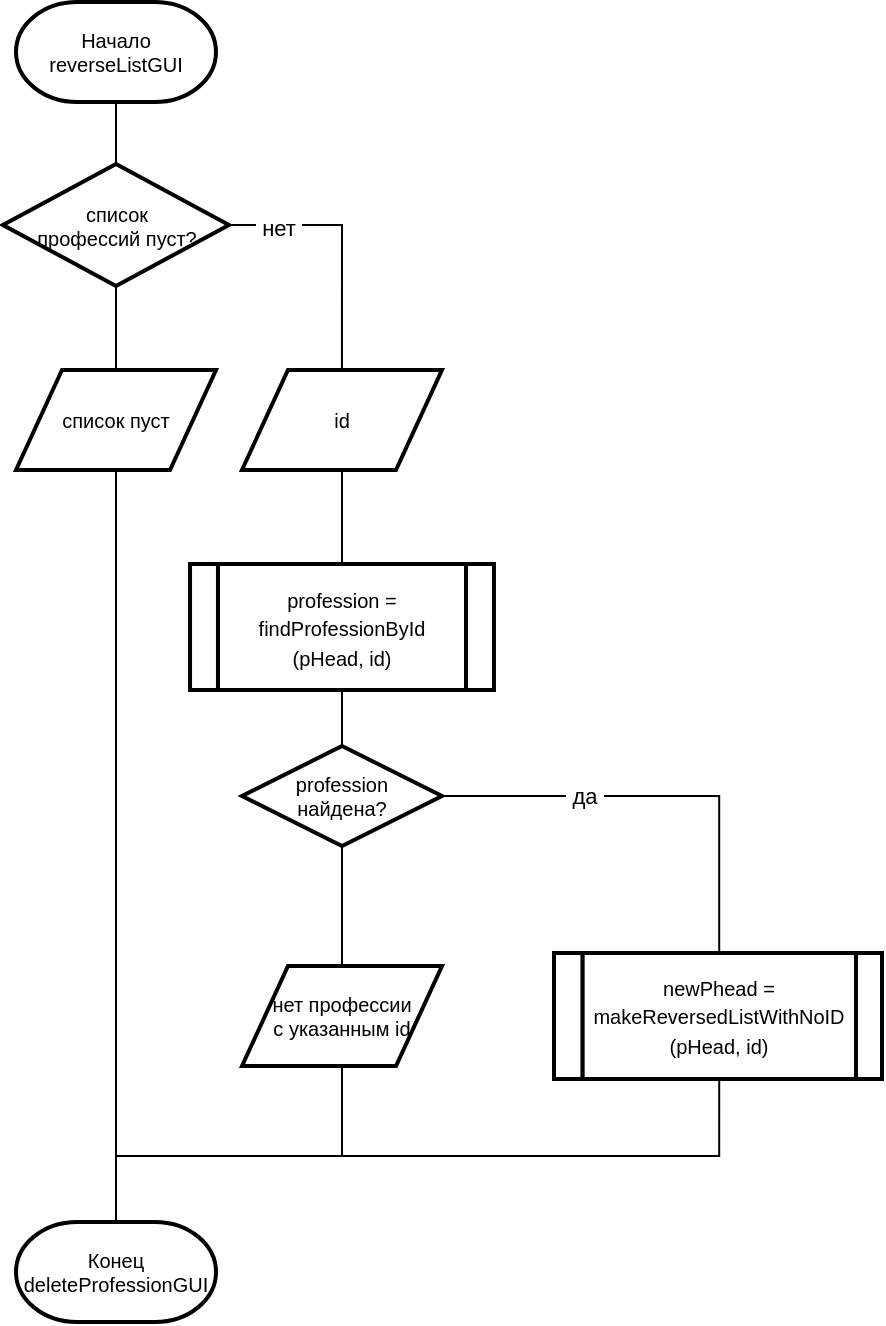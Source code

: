 <mxfile version="22.0.3" type="device" pages="4">
  <diagram name="reverseListGUI" id="lazlIpi1OaGIUPXyTEgX">
    <mxGraphModel dx="778" dy="496" grid="0" gridSize="10" guides="1" tooltips="1" connect="1" arrows="1" fold="1" page="1" pageScale="1" pageWidth="827" pageHeight="1169" background="#FFFFFF" math="0" shadow="0">
      <root>
        <mxCell id="0" />
        <mxCell id="1" parent="0" />
        <mxCell id="Qnhi9lg-Q1_WYx2INPcY-3" value="" style="edgeStyle=orthogonalEdgeStyle;rounded=0;orthogonalLoop=1;jettySize=auto;html=1;endArrow=none;endFill=0;" edge="1" parent="1" source="Qnhi9lg-Q1_WYx2INPcY-4" target="Qnhi9lg-Q1_WYx2INPcY-27">
          <mxGeometry relative="1" as="geometry" />
        </mxCell>
        <mxCell id="Qnhi9lg-Q1_WYx2INPcY-4" value="Начало&lt;br&gt;reverseListGUI" style="strokeWidth=2;html=1;shape=mxgraph.flowchart.terminator;whiteSpace=wrap;fontSize=10;" vertex="1" parent="1">
          <mxGeometry x="199" y="78" width="100" height="50" as="geometry" />
        </mxCell>
        <mxCell id="Qnhi9lg-Q1_WYx2INPcY-34" style="edgeStyle=orthogonalEdgeStyle;rounded=0;orthogonalLoop=1;jettySize=auto;html=1;entryX=0.5;entryY=0;entryDx=0;entryDy=0;endArrow=none;endFill=0;" edge="1" parent="1" source="Qnhi9lg-Q1_WYx2INPcY-6" target="Qnhi9lg-Q1_WYx2INPcY-9">
          <mxGeometry relative="1" as="geometry" />
        </mxCell>
        <mxCell id="Qnhi9lg-Q1_WYx2INPcY-6" value="id" style="shape=parallelogram;html=1;strokeWidth=2;perimeter=parallelogramPerimeter;whiteSpace=wrap;rounded=0;arcSize=12;size=0.23;fontSize=10;" vertex="1" parent="1">
          <mxGeometry x="311.98" y="262" width="100" height="50" as="geometry" />
        </mxCell>
        <mxCell id="Qnhi9lg-Q1_WYx2INPcY-7" value="" style="group" vertex="1" connectable="0" parent="1">
          <mxGeometry x="286.02" y="359" width="151.96" height="63" as="geometry" />
        </mxCell>
        <mxCell id="Qnhi9lg-Q1_WYx2INPcY-8" value="" style="group" vertex="1" connectable="0" parent="Qnhi9lg-Q1_WYx2INPcY-7">
          <mxGeometry width="138" height="63" as="geometry" />
        </mxCell>
        <mxCell id="Qnhi9lg-Q1_WYx2INPcY-9" value="&lt;span style=&quot;font-size: 10px;&quot;&gt;profession = findProfessionById&lt;br&gt;(pHead, id)&lt;/span&gt;" style="rounded=0;whiteSpace=wrap;html=1;absoluteArcSize=1;arcSize=14;strokeWidth=2;" vertex="1" parent="Qnhi9lg-Q1_WYx2INPcY-8">
          <mxGeometry x="13.96" width="124.04" height="63" as="geometry" />
        </mxCell>
        <mxCell id="Qnhi9lg-Q1_WYx2INPcY-10" value="" style="rounded=0;whiteSpace=wrap;html=1;absoluteArcSize=1;arcSize=14;strokeWidth=2;" vertex="1" parent="Qnhi9lg-Q1_WYx2INPcY-8">
          <mxGeometry width="13.956" height="63.0" as="geometry" />
        </mxCell>
        <mxCell id="Qnhi9lg-Q1_WYx2INPcY-11" value="" style="rounded=0;whiteSpace=wrap;html=1;absoluteArcSize=1;arcSize=14;strokeWidth=2;" vertex="1" parent="Qnhi9lg-Q1_WYx2INPcY-7">
          <mxGeometry x="138.004" width="13.956" height="63.0" as="geometry" />
        </mxCell>
        <mxCell id="Qnhi9lg-Q1_WYx2INPcY-14" style="edgeStyle=orthogonalEdgeStyle;rounded=0;orthogonalLoop=1;jettySize=auto;html=1;entryX=0.5;entryY=0;entryDx=0;entryDy=0;endArrow=none;endFill=0;" edge="1" parent="1" source="Qnhi9lg-Q1_WYx2INPcY-17" target="Qnhi9lg-Q1_WYx2INPcY-18">
          <mxGeometry relative="1" as="geometry" />
        </mxCell>
        <mxCell id="Qnhi9lg-Q1_WYx2INPcY-15" style="edgeStyle=orthogonalEdgeStyle;rounded=0;orthogonalLoop=1;jettySize=auto;html=1;entryX=0.5;entryY=0;entryDx=0;entryDy=0;endArrow=none;endFill=0;" edge="1" parent="1" source="Qnhi9lg-Q1_WYx2INPcY-17" target="Qnhi9lg-Q1_WYx2INPcY-21">
          <mxGeometry relative="1" as="geometry" />
        </mxCell>
        <mxCell id="Qnhi9lg-Q1_WYx2INPcY-16" value="&amp;nbsp;да&amp;nbsp;" style="edgeLabel;html=1;align=center;verticalAlign=middle;resizable=0;points=[];" vertex="1" connectable="0" parent="Qnhi9lg-Q1_WYx2INPcY-15">
          <mxGeometry x="-0.346" relative="1" as="geometry">
            <mxPoint as="offset" />
          </mxGeometry>
        </mxCell>
        <mxCell id="Qnhi9lg-Q1_WYx2INPcY-17" value="profession &lt;br&gt;найдена?" style="strokeWidth=2;html=1;shape=mxgraph.flowchart.decision;whiteSpace=wrap;fontSize=10;" vertex="1" parent="1">
          <mxGeometry x="312" y="450" width="100" height="50" as="geometry" />
        </mxCell>
        <mxCell id="Qnhi9lg-Q1_WYx2INPcY-18" value="нет профессии &lt;br&gt;с указанным id" style="shape=parallelogram;html=1;strokeWidth=2;perimeter=parallelogramPerimeter;whiteSpace=wrap;rounded=0;arcSize=12;size=0.23;fontSize=10;" vertex="1" parent="1">
          <mxGeometry x="312" y="560" width="100" height="50" as="geometry" />
        </mxCell>
        <mxCell id="Qnhi9lg-Q1_WYx2INPcY-19" value="" style="group" vertex="1" connectable="0" parent="1">
          <mxGeometry x="472" y="553.5" width="160" height="63" as="geometry" />
        </mxCell>
        <mxCell id="Qnhi9lg-Q1_WYx2INPcY-20" value="" style="group" vertex="1" connectable="0" parent="Qnhi9lg-Q1_WYx2INPcY-19">
          <mxGeometry width="147" height="63" as="geometry" />
        </mxCell>
        <mxCell id="Qnhi9lg-Q1_WYx2INPcY-21" value="&lt;font style=&quot;font-size: 10px;&quot;&gt;newPhead = &lt;br&gt;makeReversedListWithNoID&lt;br&gt;(pHead, id)&lt;/font&gt;" style="rounded=0;whiteSpace=wrap;html=1;absoluteArcSize=1;arcSize=14;strokeWidth=2;" vertex="1" parent="Qnhi9lg-Q1_WYx2INPcY-20">
          <mxGeometry x="10.21" width="136.79" height="63" as="geometry" />
        </mxCell>
        <mxCell id="Qnhi9lg-Q1_WYx2INPcY-22" value="" style="rounded=0;whiteSpace=wrap;html=1;absoluteArcSize=1;arcSize=14;strokeWidth=2;" vertex="1" parent="Qnhi9lg-Q1_WYx2INPcY-20">
          <mxGeometry x="-4" width="14.21" height="63" as="geometry" />
        </mxCell>
        <mxCell id="Qnhi9lg-Q1_WYx2INPcY-23" value="" style="rounded=0;whiteSpace=wrap;html=1;absoluteArcSize=1;arcSize=14;strokeWidth=2;" vertex="1" parent="Qnhi9lg-Q1_WYx2INPcY-19">
          <mxGeometry x="147" width="13" height="63" as="geometry" />
        </mxCell>
        <mxCell id="Qnhi9lg-Q1_WYx2INPcY-24" value="" style="edgeStyle=orthogonalEdgeStyle;rounded=0;orthogonalLoop=1;jettySize=auto;html=1;endArrow=none;endFill=0;" edge="1" parent="1" source="Qnhi9lg-Q1_WYx2INPcY-27" target="Qnhi9lg-Q1_WYx2INPcY-28">
          <mxGeometry relative="1" as="geometry" />
        </mxCell>
        <mxCell id="Qnhi9lg-Q1_WYx2INPcY-25" style="edgeStyle=orthogonalEdgeStyle;rounded=0;orthogonalLoop=1;jettySize=auto;html=1;entryX=0.5;entryY=0;entryDx=0;entryDy=0;endArrow=none;endFill=0;" edge="1" parent="1" source="Qnhi9lg-Q1_WYx2INPcY-27" target="Qnhi9lg-Q1_WYx2INPcY-6">
          <mxGeometry relative="1" as="geometry" />
        </mxCell>
        <mxCell id="Qnhi9lg-Q1_WYx2INPcY-26" value="&amp;nbsp;нет&amp;nbsp;" style="edgeLabel;html=1;align=center;verticalAlign=middle;resizable=0;points=[];" vertex="1" connectable="0" parent="Qnhi9lg-Q1_WYx2INPcY-25">
          <mxGeometry x="-0.629" y="-1" relative="1" as="geometry">
            <mxPoint as="offset" />
          </mxGeometry>
        </mxCell>
        <mxCell id="Qnhi9lg-Q1_WYx2INPcY-27" value="список &lt;br&gt;профессий пуст?" style="strokeWidth=2;html=1;shape=mxgraph.flowchart.decision;whiteSpace=wrap;fontSize=10;" vertex="1" parent="1">
          <mxGeometry x="192.5" y="159" width="113" height="61" as="geometry" />
        </mxCell>
        <mxCell id="Qnhi9lg-Q1_WYx2INPcY-28" value="список пуст" style="shape=parallelogram;html=1;strokeWidth=2;perimeter=parallelogramPerimeter;whiteSpace=wrap;rounded=0;arcSize=12;size=0.23;fontSize=10;" vertex="1" parent="1">
          <mxGeometry x="199" y="262" width="100" height="50" as="geometry" />
        </mxCell>
        <mxCell id="Qnhi9lg-Q1_WYx2INPcY-29" value="Конец&lt;br&gt;deleteProfessionGUI" style="strokeWidth=2;html=1;shape=mxgraph.flowchart.terminator;whiteSpace=wrap;fontSize=10;" vertex="1" parent="1">
          <mxGeometry x="199" y="688" width="100" height="50" as="geometry" />
        </mxCell>
        <mxCell id="Qnhi9lg-Q1_WYx2INPcY-30" style="edgeStyle=orthogonalEdgeStyle;rounded=0;orthogonalLoop=1;jettySize=auto;html=1;entryX=0.5;entryY=0;entryDx=0;entryDy=0;entryPerimeter=0;endArrow=none;endFill=0;" edge="1" parent="1" source="Qnhi9lg-Q1_WYx2INPcY-9" target="Qnhi9lg-Q1_WYx2INPcY-17">
          <mxGeometry relative="1" as="geometry" />
        </mxCell>
        <mxCell id="Qnhi9lg-Q1_WYx2INPcY-31" style="edgeStyle=orthogonalEdgeStyle;rounded=0;orthogonalLoop=1;jettySize=auto;html=1;entryX=0.5;entryY=0;entryDx=0;entryDy=0;entryPerimeter=0;endArrow=none;endFill=0;" edge="1" parent="1" source="Qnhi9lg-Q1_WYx2INPcY-28" target="Qnhi9lg-Q1_WYx2INPcY-29">
          <mxGeometry relative="1" as="geometry" />
        </mxCell>
        <mxCell id="Qnhi9lg-Q1_WYx2INPcY-32" style="edgeStyle=orthogonalEdgeStyle;rounded=0;orthogonalLoop=1;jettySize=auto;html=1;entryX=0.5;entryY=0;entryDx=0;entryDy=0;entryPerimeter=0;endArrow=none;endFill=0;" edge="1" parent="1" source="Qnhi9lg-Q1_WYx2INPcY-18" target="Qnhi9lg-Q1_WYx2INPcY-29">
          <mxGeometry relative="1" as="geometry">
            <Array as="points">
              <mxPoint x="362" y="655" />
              <mxPoint x="249" y="655" />
            </Array>
          </mxGeometry>
        </mxCell>
        <mxCell id="Qnhi9lg-Q1_WYx2INPcY-33" style="edgeStyle=orthogonalEdgeStyle;rounded=0;orthogonalLoop=1;jettySize=auto;html=1;entryX=0.5;entryY=0;entryDx=0;entryDy=0;entryPerimeter=0;endArrow=none;endFill=0;exitX=0.5;exitY=1;exitDx=0;exitDy=0;" edge="1" parent="1" source="Qnhi9lg-Q1_WYx2INPcY-21" target="Qnhi9lg-Q1_WYx2INPcY-29">
          <mxGeometry relative="1" as="geometry">
            <Array as="points">
              <mxPoint x="551" y="655" />
              <mxPoint x="249" y="655" />
            </Array>
          </mxGeometry>
        </mxCell>
      </root>
    </mxGraphModel>
  </diagram>
  <diagram id="RkfDnTH1OIa6v5O0Xl1_" name="findProfessionById">
    <mxGraphModel dx="778" dy="496" grid="0" gridSize="10" guides="1" tooltips="1" connect="1" arrows="1" fold="1" page="1" pageScale="1" pageWidth="827" pageHeight="1169" math="0" shadow="0">
      <root>
        <mxCell id="0" />
        <mxCell id="1" parent="0" />
        <mxCell id="9URWbE348wx-cGBPOJrB-1" style="edgeStyle=orthogonalEdgeStyle;rounded=0;orthogonalLoop=1;jettySize=auto;html=1;endArrow=none;endFill=0;" edge="1" parent="1">
          <mxGeometry relative="1" as="geometry">
            <mxPoint x="311.345" y="65.572" as="targetPoint" />
            <mxPoint x="289" y="65.4" as="sourcePoint" />
          </mxGeometry>
        </mxCell>
        <mxCell id="9URWbE348wx-cGBPOJrB-2" value="&lt;span style=&quot;font-size: 10px;&quot;&gt;pHead - структура с метаинформацией о списке&lt;br&gt;ID - айди структуры, которую требуется найти&lt;br&gt;&lt;/span&gt;" style="strokeWidth=1;html=1;shape=mxgraph.flowchart.annotation_2;align=left;labelPosition=right;pointerEvents=1;" vertex="1" parent="1">
          <mxGeometry x="340.5" y="22" width="38" height="87" as="geometry" />
        </mxCell>
        <mxCell id="9URWbE348wx-cGBPOJrB-3" style="edgeStyle=orthogonalEdgeStyle;rounded=0;orthogonalLoop=1;jettySize=auto;html=1;endArrow=none;endFill=0;" edge="1" parent="1">
          <mxGeometry relative="1" as="geometry">
            <mxPoint x="337.345" y="65.572" as="targetPoint" />
            <mxPoint x="315" y="65.4" as="sourcePoint" />
          </mxGeometry>
        </mxCell>
        <mxCell id="sMQyIXaxp9va_AUu1deO-5" value="" style="edgeStyle=orthogonalEdgeStyle;rounded=0;orthogonalLoop=1;jettySize=auto;html=1;endArrow=none;endFill=0;" edge="1" parent="1" source="9URWbE348wx-cGBPOJrB-5" target="sMQyIXaxp9va_AUu1deO-4">
          <mxGeometry relative="1" as="geometry" />
        </mxCell>
        <mxCell id="9URWbE348wx-cGBPOJrB-5" value="Начало&lt;br&gt;findProfessionById" style="strokeWidth=2;html=1;shape=mxgraph.flowchart.terminator;whiteSpace=wrap;fontSize=10;" vertex="1" parent="1">
          <mxGeometry x="160" y="40.5" width="100" height="50" as="geometry" />
        </mxCell>
        <mxCell id="9URWbE348wx-cGBPOJrB-13" value="Конец&lt;br&gt;findProfessionById" style="strokeWidth=2;html=1;shape=mxgraph.flowchart.terminator;whiteSpace=wrap;fontSize=10;" vertex="1" parent="1">
          <mxGeometry x="160" y="1076" width="100" height="50" as="geometry" />
        </mxCell>
        <mxCell id="9URWbE348wx-cGBPOJrB-15" style="edgeStyle=orthogonalEdgeStyle;rounded=0;orthogonalLoop=1;jettySize=auto;html=1;endArrow=none;endFill=0;" edge="1" parent="1">
          <mxGeometry relative="1" as="geometry">
            <mxPoint x="311.345" y="1101.072" as="targetPoint" />
            <mxPoint x="289" y="1100.9" as="sourcePoint" />
          </mxGeometry>
        </mxCell>
        <mxCell id="9URWbE348wx-cGBPOJrB-16" value="&lt;span style=&quot;font-size: 10px;&quot;&gt;temp&lt;/span&gt;" style="strokeWidth=1;html=1;shape=mxgraph.flowchart.annotation_2;align=left;labelPosition=right;pointerEvents=1;" vertex="1" parent="1">
          <mxGeometry x="340.5" y="1057.5" width="38" height="87" as="geometry" />
        </mxCell>
        <mxCell id="9URWbE348wx-cGBPOJrB-17" style="edgeStyle=orthogonalEdgeStyle;rounded=0;orthogonalLoop=1;jettySize=auto;html=1;endArrow=none;endFill=0;" edge="1" parent="1">
          <mxGeometry relative="1" as="geometry">
            <mxPoint x="337.345" y="1101.072" as="targetPoint" />
            <mxPoint x="315" y="1100.9" as="sourcePoint" />
          </mxGeometry>
        </mxCell>
        <mxCell id="r_rqfT7KGsjfBcznEfG2-12" value="" style="edgeStyle=orthogonalEdgeStyle;rounded=0;orthogonalLoop=1;jettySize=auto;html=1;endArrow=none;endFill=0;" edge="1" parent="1" source="r7w_bs4GNSu75U9aR0mB-2" target="r_rqfT7KGsjfBcznEfG2-1">
          <mxGeometry relative="1" as="geometry" />
        </mxCell>
        <mxCell id="r_rqfT7KGsjfBcznEfG2-31" style="edgeStyle=orthogonalEdgeStyle;rounded=0;orthogonalLoop=1;jettySize=auto;html=1;entryX=0.5;entryY=0;entryDx=0;entryDy=0;entryPerimeter=0;endArrow=none;endFill=0;exitX=1;exitY=0.5;exitDx=0;exitDy=0;exitPerimeter=0;" edge="1" parent="1" source="r7w_bs4GNSu75U9aR0mB-2" target="9URWbE348wx-cGBPOJrB-13">
          <mxGeometry relative="1" as="geometry">
            <mxPoint x="316" y="967" as="targetPoint" />
            <Array as="points">
              <mxPoint x="717" y="234" />
              <mxPoint x="717" y="1021" />
              <mxPoint x="210" y="1021" />
            </Array>
          </mxGeometry>
        </mxCell>
        <mxCell id="r_rqfT7KGsjfBcznEfG2-32" value="&amp;nbsp;нет&amp;nbsp;" style="edgeLabel;html=1;align=center;verticalAlign=middle;resizable=0;points=[];" vertex="1" connectable="0" parent="r_rqfT7KGsjfBcznEfG2-31">
          <mxGeometry x="-0.798" y="1" relative="1" as="geometry">
            <mxPoint x="1" as="offset" />
          </mxGeometry>
        </mxCell>
        <mxCell id="r7w_bs4GNSu75U9aR0mB-2" value="id &amp;gt; 0 &amp;amp;&amp;amp;&amp;nbsp;&lt;br&gt;id &amp;lt;= pHead-&amp;gt;count" style="strokeWidth=2;html=1;shape=mxgraph.flowchart.decision;whiteSpace=wrap;fontSize=10;" vertex="1" parent="1">
          <mxGeometry x="140.5" y="197" width="140" height="73" as="geometry" />
        </mxCell>
        <mxCell id="r_rqfT7KGsjfBcznEfG2-13" value="" style="edgeStyle=orthogonalEdgeStyle;rounded=0;orthogonalLoop=1;jettySize=auto;html=1;endArrow=none;endFill=0;" edge="1" parent="1" source="r_rqfT7KGsjfBcznEfG2-1" target="r_rqfT7KGsjfBcznEfG2-2">
          <mxGeometry relative="1" as="geometry" />
        </mxCell>
        <mxCell id="r_rqfT7KGsjfBcznEfG2-1" value="&lt;font style=&quot;font-size: 10px;&quot;&gt;temp = pHead-&amp;gt;first&lt;br&gt;i = 0&lt;br style=&quot;border-color: var(--border-color);&quot;&gt;isFound = 0&lt;br&gt;&lt;/font&gt;" style="rounded=0;whiteSpace=wrap;html=1;absoluteArcSize=1;arcSize=14;strokeWidth=2;" vertex="1" parent="1">
          <mxGeometry x="160" y="297" width="101.75" height="102" as="geometry" />
        </mxCell>
        <mxCell id="r_rqfT7KGsjfBcznEfG2-2" value="i &amp;lt; pHead-&amp;gt;count&lt;br&gt;&amp;amp;&amp;amp; !isFound?" style="strokeWidth=2;html=1;shape=mxgraph.flowchart.decision;whiteSpace=wrap;fontSize=10;" vertex="1" parent="1">
          <mxGeometry x="143.5" y="452" width="134" height="69" as="geometry" />
        </mxCell>
        <mxCell id="r_rqfT7KGsjfBcznEfG2-15" value="" style="edgeStyle=orthogonalEdgeStyle;rounded=0;orthogonalLoop=1;jettySize=auto;html=1;endArrow=none;endFill=0;" edge="1" parent="1" source="r_rqfT7KGsjfBcznEfG2-4" target="r_rqfT7KGsjfBcznEfG2-5">
          <mxGeometry relative="1" as="geometry" />
        </mxCell>
        <mxCell id="r_rqfT7KGsjfBcznEfG2-16" style="edgeStyle=orthogonalEdgeStyle;rounded=0;orthogonalLoop=1;jettySize=auto;html=1;entryX=0.5;entryY=0;entryDx=0;entryDy=0;endArrow=none;endFill=0;" edge="1" parent="1" source="r_rqfT7KGsjfBcznEfG2-4" target="r_rqfT7KGsjfBcznEfG2-6">
          <mxGeometry relative="1" as="geometry" />
        </mxCell>
        <mxCell id="r_rqfT7KGsjfBcznEfG2-34" value="&amp;nbsp;да&amp;nbsp;" style="edgeLabel;html=1;align=center;verticalAlign=middle;resizable=0;points=[];" vertex="1" connectable="0" parent="r_rqfT7KGsjfBcznEfG2-16">
          <mxGeometry x="-0.476" relative="1" as="geometry">
            <mxPoint as="offset" />
          </mxGeometry>
        </mxCell>
        <mxCell id="r_rqfT7KGsjfBcznEfG2-4" value="temp-&amp;gt;id = ID?" style="strokeWidth=2;html=1;shape=mxgraph.flowchart.decision;whiteSpace=wrap;fontSize=10;" vertex="1" parent="1">
          <mxGeometry x="299" y="539" width="100" height="50" as="geometry" />
        </mxCell>
        <mxCell id="r_rqfT7KGsjfBcznEfG2-37" value="" style="edgeStyle=orthogonalEdgeStyle;rounded=0;orthogonalLoop=1;jettySize=auto;html=1;endArrow=none;endFill=0;" edge="1" parent="1" source="r_rqfT7KGsjfBcznEfG2-5" target="r_rqfT7KGsjfBcznEfG2-36">
          <mxGeometry relative="1" as="geometry" />
        </mxCell>
        <mxCell id="r_rqfT7KGsjfBcznEfG2-5" value="&lt;font style=&quot;font-size: 10px;&quot;&gt;temp = &lt;br&gt;temp-&amp;gt;next&lt;/font&gt;" style="rounded=0;whiteSpace=wrap;html=1;absoluteArcSize=1;arcSize=14;strokeWidth=2;" vertex="1" parent="1">
          <mxGeometry x="312.0" y="628.0" width="75" height="50" as="geometry" />
        </mxCell>
        <mxCell id="r_rqfT7KGsjfBcznEfG2-38" style="edgeStyle=orthogonalEdgeStyle;rounded=0;orthogonalLoop=1;jettySize=auto;html=1;entryX=0.5;entryY=0;entryDx=0;entryDy=0;endArrow=none;endFill=0;" edge="1" parent="1" source="r_rqfT7KGsjfBcznEfG2-6" target="r_rqfT7KGsjfBcznEfG2-36">
          <mxGeometry relative="1" as="geometry">
            <Array as="points">
              <mxPoint x="493" y="719" />
              <mxPoint x="349" y="719" />
            </Array>
          </mxGeometry>
        </mxCell>
        <mxCell id="r_rqfT7KGsjfBcznEfG2-6" value="&lt;span style=&quot;font-size: 10px;&quot;&gt;isFound = 1&lt;/span&gt;" style="rounded=0;whiteSpace=wrap;html=1;absoluteArcSize=1;arcSize=14;strokeWidth=2;" vertex="1" parent="1">
          <mxGeometry x="455.0" y="628.0" width="75" height="50" as="geometry" />
        </mxCell>
        <mxCell id="r_rqfT7KGsjfBcznEfG2-22" style="edgeStyle=orthogonalEdgeStyle;rounded=0;orthogonalLoop=1;jettySize=auto;html=1;entryX=0.5;entryY=0;entryDx=0;entryDy=0;endArrow=none;endFill=0;" edge="1" parent="1" source="r_rqfT7KGsjfBcznEfG2-8" target="r_rqfT7KGsjfBcznEfG2-9">
          <mxGeometry relative="1" as="geometry" />
        </mxCell>
        <mxCell id="r_rqfT7KGsjfBcznEfG2-35" value="&amp;nbsp;да&amp;nbsp;" style="edgeLabel;html=1;align=center;verticalAlign=middle;resizable=0;points=[];" vertex="1" connectable="0" parent="r_rqfT7KGsjfBcznEfG2-22">
          <mxGeometry x="-0.362" y="3" relative="1" as="geometry">
            <mxPoint y="3" as="offset" />
          </mxGeometry>
        </mxCell>
        <mxCell id="r_rqfT7KGsjfBcznEfG2-8" value="!isFound?" style="strokeWidth=2;html=1;shape=mxgraph.flowchart.decision;whiteSpace=wrap;fontSize=10;" vertex="1" parent="1">
          <mxGeometry x="160" y="877" width="100" height="50" as="geometry" />
        </mxCell>
        <mxCell id="r_rqfT7KGsjfBcznEfG2-9" value="&lt;span style=&quot;font-size: 10px;&quot;&gt;temp = NULL&lt;/span&gt;" style="rounded=0;whiteSpace=wrap;html=1;absoluteArcSize=1;arcSize=14;strokeWidth=2;" vertex="1" parent="1">
          <mxGeometry x="312.0" y="941.0" width="75" height="50" as="geometry" />
        </mxCell>
        <mxCell id="r_rqfT7KGsjfBcznEfG2-14" style="edgeStyle=orthogonalEdgeStyle;rounded=0;orthogonalLoop=1;jettySize=auto;html=1;entryX=0.5;entryY=0;entryDx=0;entryDy=0;entryPerimeter=0;endArrow=none;endFill=0;" edge="1" parent="1" source="r_rqfT7KGsjfBcznEfG2-2" target="r_rqfT7KGsjfBcznEfG2-4">
          <mxGeometry relative="1" as="geometry" />
        </mxCell>
        <mxCell id="r_rqfT7KGsjfBcznEfG2-33" value="&amp;nbsp;да&amp;nbsp;" style="edgeLabel;html=1;align=center;verticalAlign=middle;resizable=0;points=[];" vertex="1" connectable="0" parent="r_rqfT7KGsjfBcznEfG2-14">
          <mxGeometry x="-0.48" y="-3" relative="1" as="geometry">
            <mxPoint as="offset" />
          </mxGeometry>
        </mxCell>
        <mxCell id="r_rqfT7KGsjfBcznEfG2-17" style="edgeStyle=orthogonalEdgeStyle;rounded=0;orthogonalLoop=1;jettySize=auto;html=1;entryX=0.5;entryY=0;entryDx=0;entryDy=0;entryPerimeter=0;endArrow=none;endFill=0;" edge="1" parent="1" source="r_rqfT7KGsjfBcznEfG2-2" target="r_rqfT7KGsjfBcznEfG2-8">
          <mxGeometry relative="1" as="geometry" />
        </mxCell>
        <mxCell id="r_rqfT7KGsjfBcznEfG2-23" style="edgeStyle=orthogonalEdgeStyle;rounded=0;orthogonalLoop=1;jettySize=auto;html=1;entryX=0.5;entryY=0;entryDx=0;entryDy=0;entryPerimeter=0;endArrow=none;endFill=0;" edge="1" parent="1" source="r_rqfT7KGsjfBcznEfG2-8" target="9URWbE348wx-cGBPOJrB-13">
          <mxGeometry relative="1" as="geometry" />
        </mxCell>
        <mxCell id="r_rqfT7KGsjfBcznEfG2-25" style="edgeStyle=orthogonalEdgeStyle;rounded=0;orthogonalLoop=1;jettySize=auto;html=1;entryX=0.5;entryY=0;entryDx=0;entryDy=0;entryPerimeter=0;endArrow=none;endFill=0;" edge="1" parent="1" source="r_rqfT7KGsjfBcznEfG2-9" target="9URWbE348wx-cGBPOJrB-13">
          <mxGeometry relative="1" as="geometry">
            <Array as="points">
              <mxPoint x="349" y="1021" />
              <mxPoint x="210" y="1021" />
            </Array>
          </mxGeometry>
        </mxCell>
        <mxCell id="r_rqfT7KGsjfBcznEfG2-39" style="edgeStyle=orthogonalEdgeStyle;rounded=0;orthogonalLoop=1;jettySize=auto;html=1;" edge="1" parent="1" source="r_rqfT7KGsjfBcznEfG2-36">
          <mxGeometry relative="1" as="geometry">
            <mxPoint x="210" y="435" as="targetPoint" />
            <Array as="points">
              <mxPoint x="350" y="837" />
              <mxPoint x="602" y="837" />
              <mxPoint x="602" y="435" />
            </Array>
          </mxGeometry>
        </mxCell>
        <mxCell id="r_rqfT7KGsjfBcznEfG2-36" value="&lt;span style=&quot;font-size: 10px;&quot;&gt;i++&lt;/span&gt;" style="rounded=0;whiteSpace=wrap;html=1;absoluteArcSize=1;arcSize=14;strokeWidth=2;" vertex="1" parent="1">
          <mxGeometry x="312.0" y="752.0" width="75" height="50" as="geometry" />
        </mxCell>
        <mxCell id="sMQyIXaxp9va_AUu1deO-3" value="&lt;span style=&quot;font-size: 10px;&quot;&gt;temp = NULL&lt;/span&gt;" style="rounded=0;whiteSpace=wrap;html=1;absoluteArcSize=1;arcSize=14;strokeWidth=2;" vertex="1" parent="1">
          <mxGeometry x="312.0" y="941.0" width="75" height="50" as="geometry" />
        </mxCell>
        <mxCell id="sMQyIXaxp9va_AUu1deO-6" value="" style="edgeStyle=orthogonalEdgeStyle;rounded=0;orthogonalLoop=1;jettySize=auto;html=1;endArrow=none;endFill=0;" edge="1" parent="1" source="sMQyIXaxp9va_AUu1deO-4" target="r7w_bs4GNSu75U9aR0mB-2">
          <mxGeometry relative="1" as="geometry" />
        </mxCell>
        <mxCell id="sMQyIXaxp9va_AUu1deO-4" value="&lt;span style=&quot;font-size: 10px;&quot;&gt;temp = NULL&lt;/span&gt;" style="rounded=0;whiteSpace=wrap;html=1;absoluteArcSize=1;arcSize=14;strokeWidth=2;" vertex="1" parent="1">
          <mxGeometry x="172.38" y="119.0" width="75" height="50" as="geometry" />
        </mxCell>
      </root>
    </mxGraphModel>
  </diagram>
  <diagram id="1D15qYGOpuHokh_u8Twu" name="makeReversedListWithNoID">
    <mxGraphModel dx="808" dy="515" grid="0" gridSize="10" guides="1" tooltips="1" connect="1" arrows="1" fold="1" page="1" pageScale="1" pageWidth="827" pageHeight="1169" math="0" shadow="0">
      <root>
        <mxCell id="0" />
        <mxCell id="1" parent="0" />
        <mxCell id="izgJAxQ34iMstj4FXEfr-1" style="edgeStyle=orthogonalEdgeStyle;rounded=0;orthogonalLoop=1;jettySize=auto;html=1;endArrow=none;endFill=0;" edge="1" parent="1">
          <mxGeometry relative="1" as="geometry">
            <mxPoint x="311.345" y="78.572" as="targetPoint" />
            <mxPoint x="289" y="78.4" as="sourcePoint" />
          </mxGeometry>
        </mxCell>
        <mxCell id="izgJAxQ34iMstj4FXEfr-2" value="&lt;span style=&quot;font-size: 10px;&quot;&gt;pHead - структура с метаинформацией о списке&lt;br&gt;ID - айди структуры, которой не должно быть в новом списке&lt;br&gt;&lt;/span&gt;" style="strokeWidth=1;html=1;shape=mxgraph.flowchart.annotation_2;align=left;labelPosition=right;pointerEvents=1;" vertex="1" parent="1">
          <mxGeometry x="340.5" y="35" width="38" height="87" as="geometry" />
        </mxCell>
        <mxCell id="izgJAxQ34iMstj4FXEfr-3" style="edgeStyle=orthogonalEdgeStyle;rounded=0;orthogonalLoop=1;jettySize=auto;html=1;endArrow=none;endFill=0;" edge="1" parent="1">
          <mxGeometry relative="1" as="geometry">
            <mxPoint x="337.345" y="78.572" as="targetPoint" />
            <mxPoint x="315" y="78.4" as="sourcePoint" />
          </mxGeometry>
        </mxCell>
        <mxCell id="_4cBxGK3Ig2IrxNxmWaw-30" value="" style="edgeStyle=orthogonalEdgeStyle;rounded=0;orthogonalLoop=1;jettySize=auto;html=1;endArrow=none;endFill=0;" edge="1" parent="1" source="izgJAxQ34iMstj4FXEfr-5" target="izgJAxQ34iMstj4FXEfr-6">
          <mxGeometry relative="1" as="geometry" />
        </mxCell>
        <mxCell id="izgJAxQ34iMstj4FXEfr-5" value="Начало&lt;br&gt;makeReversedListWithNoID" style="strokeWidth=2;html=1;shape=mxgraph.flowchart.terminator;whiteSpace=wrap;fontSize=10;" vertex="1" parent="1">
          <mxGeometry x="132" y="41.75" width="142" height="73.5" as="geometry" />
        </mxCell>
        <mxCell id="_4cBxGK3Ig2IrxNxmWaw-31" value="" style="edgeStyle=orthogonalEdgeStyle;rounded=0;orthogonalLoop=1;jettySize=auto;html=1;endArrow=none;endFill=0;" edge="1" parent="1" source="izgJAxQ34iMstj4FXEfr-6" target="izgJAxQ34iMstj4FXEfr-7">
          <mxGeometry relative="1" as="geometry" />
        </mxCell>
        <mxCell id="izgJAxQ34iMstj4FXEfr-6" value="&lt;span style=&quot;font-size: 10px;&quot;&gt;newPHead = makeProfessionHead()&lt;br&gt;temp = pHead-&amp;gt;first&lt;br&gt;&lt;/span&gt;" style="rounded=0;whiteSpace=wrap;html=1;absoluteArcSize=1;arcSize=14;strokeWidth=2;" vertex="1" parent="1">
          <mxGeometry x="140.5" y="167" width="125" height="55" as="geometry" />
        </mxCell>
        <mxCell id="_4cBxGK3Ig2IrxNxmWaw-32" value="" style="edgeStyle=orthogonalEdgeStyle;rounded=0;orthogonalLoop=1;jettySize=auto;html=1;endArrow=none;endFill=0;" edge="1" parent="1" source="izgJAxQ34iMstj4FXEfr-7" target="X1VqyL4zV-lpa1_8y3H6-1">
          <mxGeometry relative="1" as="geometry" />
        </mxCell>
        <mxCell id="_4cBxGK3Ig2IrxNxmWaw-41" style="edgeStyle=orthogonalEdgeStyle;rounded=0;orthogonalLoop=1;jettySize=auto;html=1;endArrow=none;endFill=0;entryX=0.5;entryY=0;entryDx=0;entryDy=0;entryPerimeter=0;" edge="1" parent="1" source="izgJAxQ34iMstj4FXEfr-7" target="_4cBxGK3Ig2IrxNxmWaw-38">
          <mxGeometry relative="1" as="geometry">
            <mxPoint x="203" y="968" as="targetPoint" />
            <Array as="points">
              <mxPoint x="666" y="293" />
              <mxPoint x="666" y="1011" />
              <mxPoint x="203" y="1011" />
            </Array>
          </mxGeometry>
        </mxCell>
        <mxCell id="_4cBxGK3Ig2IrxNxmWaw-42" value="&amp;nbsp;да&amp;nbsp;" style="edgeLabel;html=1;align=center;verticalAlign=middle;resizable=0;points=[];" vertex="1" connectable="0" parent="_4cBxGK3Ig2IrxNxmWaw-41">
          <mxGeometry x="-0.781" y="-1" relative="1" as="geometry">
            <mxPoint x="1" as="offset" />
          </mxGeometry>
        </mxCell>
        <mxCell id="izgJAxQ34iMstj4FXEfr-7" value="исходный список &lt;br&gt;пуст?" style="strokeWidth=2;html=1;shape=mxgraph.flowchart.decision;whiteSpace=wrap;fontSize=10;" vertex="1" parent="1">
          <mxGeometry x="142" y="260" width="122" height="65" as="geometry" />
        </mxCell>
        <mxCell id="_4cBxGK3Ig2IrxNxmWaw-33" value="" style="edgeStyle=orthogonalEdgeStyle;rounded=0;orthogonalLoop=1;jettySize=auto;html=1;endArrow=none;endFill=0;" edge="1" parent="1" source="X1VqyL4zV-lpa1_8y3H6-1" target="_4cBxGK3Ig2IrxNxmWaw-14">
          <mxGeometry relative="1" as="geometry" />
        </mxCell>
        <mxCell id="X1VqyL4zV-lpa1_8y3H6-1" value="&lt;font style=&quot;font-size: 10px;&quot;&gt;i = 0&lt;/font&gt;" style="rounded=0;whiteSpace=wrap;html=1;absoluteArcSize=1;arcSize=14;strokeWidth=2;" vertex="1" parent="1">
          <mxGeometry x="165.5" y="363.0" width="75" height="50" as="geometry" />
        </mxCell>
        <mxCell id="_4cBxGK3Ig2IrxNxmWaw-14" value="i &amp;lt; pHead-&amp;gt;count?" style="strokeWidth=2;html=1;shape=mxgraph.flowchart.decision;whiteSpace=wrap;fontSize=10;" vertex="1" parent="1">
          <mxGeometry x="136" y="453" width="134" height="69" as="geometry" />
        </mxCell>
        <mxCell id="_4cBxGK3Ig2IrxNxmWaw-16" style="edgeStyle=orthogonalEdgeStyle;rounded=0;orthogonalLoop=1;jettySize=auto;html=1;entryX=0.5;entryY=0;entryDx=0;entryDy=0;endArrow=none;endFill=0;" edge="1" parent="1" source="_4cBxGK3Ig2IrxNxmWaw-18" target="_4cBxGK3Ig2IrxNxmWaw-22">
          <mxGeometry relative="1" as="geometry" />
        </mxCell>
        <mxCell id="_4cBxGK3Ig2IrxNxmWaw-17" value="&amp;nbsp;да&amp;nbsp;" style="edgeLabel;html=1;align=center;verticalAlign=middle;resizable=0;points=[];" vertex="1" connectable="0" parent="_4cBxGK3Ig2IrxNxmWaw-16">
          <mxGeometry x="-0.476" relative="1" as="geometry">
            <mxPoint as="offset" />
          </mxGeometry>
        </mxCell>
        <mxCell id="_4cBxGK3Ig2IrxNxmWaw-18" value="temp-&amp;gt;id != ID?" style="strokeWidth=2;html=1;shape=mxgraph.flowchart.decision;whiteSpace=wrap;fontSize=10;" vertex="1" parent="1">
          <mxGeometry x="291.5" y="540" width="100" height="50" as="geometry" />
        </mxCell>
        <mxCell id="_4cBxGK3Ig2IrxNxmWaw-19" value="" style="edgeStyle=orthogonalEdgeStyle;rounded=0;orthogonalLoop=1;jettySize=auto;html=1;endArrow=none;endFill=0;exitX=0.5;exitY=1;exitDx=0;exitDy=0;exitPerimeter=0;" edge="1" parent="1" source="_4cBxGK3Ig2IrxNxmWaw-18" target="_4cBxGK3Ig2IrxNxmWaw-26">
          <mxGeometry relative="1" as="geometry">
            <mxPoint x="341.5" y="682" as="sourcePoint" />
          </mxGeometry>
        </mxCell>
        <mxCell id="_4cBxGK3Ig2IrxNxmWaw-28" value="" style="edgeStyle=orthogonalEdgeStyle;rounded=0;orthogonalLoop=1;jettySize=auto;html=1;endArrow=none;endFill=0;" edge="1" parent="1" source="_4cBxGK3Ig2IrxNxmWaw-22">
          <mxGeometry relative="1" as="geometry">
            <mxPoint x="487.235" y="683" as="targetPoint" />
          </mxGeometry>
        </mxCell>
        <mxCell id="_4cBxGK3Ig2IrxNxmWaw-22" value="&lt;span style=&quot;font-size: 10px;&quot;&gt;newProfession = makeProfessionNode&lt;br&gt;(temp-&amp;gt;name)&lt;/span&gt;" style="rounded=0;whiteSpace=wrap;html=1;absoluteArcSize=1;arcSize=14;strokeWidth=2;" vertex="1" parent="1">
          <mxGeometry x="421" y="606" width="132.5" height="56" as="geometry" />
        </mxCell>
        <mxCell id="_4cBxGK3Ig2IrxNxmWaw-23" style="edgeStyle=orthogonalEdgeStyle;rounded=0;orthogonalLoop=1;jettySize=auto;html=1;entryX=0.5;entryY=0;entryDx=0;entryDy=0;entryPerimeter=0;endArrow=none;endFill=0;" edge="1" parent="1" source="_4cBxGK3Ig2IrxNxmWaw-14" target="_4cBxGK3Ig2IrxNxmWaw-18">
          <mxGeometry relative="1" as="geometry" />
        </mxCell>
        <mxCell id="_4cBxGK3Ig2IrxNxmWaw-24" value="&amp;nbsp;да&amp;nbsp;" style="edgeLabel;html=1;align=center;verticalAlign=middle;resizable=0;points=[];" vertex="1" connectable="0" parent="_4cBxGK3Ig2IrxNxmWaw-23">
          <mxGeometry x="-0.48" y="-3" relative="1" as="geometry">
            <mxPoint y="-3" as="offset" />
          </mxGeometry>
        </mxCell>
        <mxCell id="_4cBxGK3Ig2IrxNxmWaw-25" style="edgeStyle=orthogonalEdgeStyle;rounded=0;orthogonalLoop=1;jettySize=auto;html=1;" edge="1" parent="1" source="_4cBxGK3Ig2IrxNxmWaw-26">
          <mxGeometry relative="1" as="geometry">
            <mxPoint x="202.5" y="436" as="targetPoint" />
            <Array as="points">
              <mxPoint x="343" y="882" />
              <mxPoint x="595" y="882" />
              <mxPoint x="595" y="436" />
            </Array>
          </mxGeometry>
        </mxCell>
        <mxCell id="_4cBxGK3Ig2IrxNxmWaw-26" value="&lt;span style=&quot;font-size: 10px;&quot;&gt;i++&lt;br&gt;temp = temp-&amp;gt;next&lt;br&gt;&lt;/span&gt;" style="rounded=0;whiteSpace=wrap;html=1;absoluteArcSize=1;arcSize=14;strokeWidth=2;" vertex="1" parent="1">
          <mxGeometry x="294" y="808" width="95" height="50" as="geometry" />
        </mxCell>
        <mxCell id="_4cBxGK3Ig2IrxNxmWaw-29" style="edgeStyle=orthogonalEdgeStyle;rounded=0;orthogonalLoop=1;jettySize=auto;html=1;entryX=0.5;entryY=0;entryDx=0;entryDy=0;endArrow=none;endFill=0;" edge="1" parent="1" target="_4cBxGK3Ig2IrxNxmWaw-26">
          <mxGeometry relative="1" as="geometry">
            <mxPoint x="487.235" y="739" as="sourcePoint" />
            <Array as="points">
              <mxPoint x="487" y="787" />
              <mxPoint x="342" y="787" />
            </Array>
          </mxGeometry>
        </mxCell>
        <mxCell id="_4cBxGK3Ig2IrxNxmWaw-34" style="edgeStyle=orthogonalEdgeStyle;rounded=0;orthogonalLoop=1;jettySize=auto;html=1;endArrow=none;endFill=0;" edge="1" parent="1">
          <mxGeometry relative="1" as="geometry">
            <mxPoint x="321.845" y="1095.572" as="targetPoint" />
            <mxPoint x="299.5" y="1095.4" as="sourcePoint" />
          </mxGeometry>
        </mxCell>
        <mxCell id="_4cBxGK3Ig2IrxNxmWaw-35" value="&lt;span style=&quot;font-size: 10px;&quot;&gt;newPHead&lt;br&gt;&lt;/span&gt;" style="strokeWidth=1;html=1;shape=mxgraph.flowchart.annotation_2;align=left;labelPosition=right;pointerEvents=1;" vertex="1" parent="1">
          <mxGeometry x="351" y="1052" width="38" height="87" as="geometry" />
        </mxCell>
        <mxCell id="_4cBxGK3Ig2IrxNxmWaw-36" style="edgeStyle=orthogonalEdgeStyle;rounded=0;orthogonalLoop=1;jettySize=auto;html=1;endArrow=none;endFill=0;" edge="1" parent="1">
          <mxGeometry relative="1" as="geometry">
            <mxPoint x="347.845" y="1095.572" as="targetPoint" />
            <mxPoint x="325.5" y="1095.4" as="sourcePoint" />
          </mxGeometry>
        </mxCell>
        <mxCell id="_4cBxGK3Ig2IrxNxmWaw-38" value="Конец&lt;br&gt;makeReversedListWithNoID" style="strokeWidth=2;html=1;shape=mxgraph.flowchart.terminator;whiteSpace=wrap;fontSize=10;" vertex="1" parent="1">
          <mxGeometry x="132" y="1065.5" width="142" height="73.5" as="geometry" />
        </mxCell>
        <mxCell id="_4cBxGK3Ig2IrxNxmWaw-40" style="edgeStyle=orthogonalEdgeStyle;rounded=0;orthogonalLoop=1;jettySize=auto;html=1;endArrow=none;endFill=0;" edge="1" parent="1" source="_4cBxGK3Ig2IrxNxmWaw-14">
          <mxGeometry relative="1" as="geometry">
            <mxPoint x="203" y="973" as="targetPoint" />
          </mxGeometry>
        </mxCell>
        <mxCell id="MoJGpFCK-zU91LD3IT8z-1" value="" style="group" vertex="1" connectable="0" parent="1">
          <mxGeometry x="410" y="681" width="160" height="63" as="geometry" />
        </mxCell>
        <mxCell id="MoJGpFCK-zU91LD3IT8z-2" value="" style="group" vertex="1" connectable="0" parent="MoJGpFCK-zU91LD3IT8z-1">
          <mxGeometry width="147" height="63" as="geometry" />
        </mxCell>
        <mxCell id="MoJGpFCK-zU91LD3IT8z-3" value="&lt;font style=&quot;font-size: 10px;&quot;&gt;pushFrontProfessionNode&lt;br style=&quot;border-color: var(--border-color);&quot;&gt;(newPHead, newProfession)&lt;/font&gt;" style="rounded=0;whiteSpace=wrap;html=1;absoluteArcSize=1;arcSize=14;strokeWidth=2;" vertex="1" parent="MoJGpFCK-zU91LD3IT8z-2">
          <mxGeometry x="10.21" width="136.79" height="63" as="geometry" />
        </mxCell>
        <mxCell id="MoJGpFCK-zU91LD3IT8z-4" value="" style="rounded=0;whiteSpace=wrap;html=1;absoluteArcSize=1;arcSize=14;strokeWidth=2;" vertex="1" parent="MoJGpFCK-zU91LD3IT8z-2">
          <mxGeometry x="-4" width="14.21" height="63" as="geometry" />
        </mxCell>
        <mxCell id="MoJGpFCK-zU91LD3IT8z-5" value="" style="rounded=0;whiteSpace=wrap;html=1;absoluteArcSize=1;arcSize=14;strokeWidth=2;" vertex="1" parent="MoJGpFCK-zU91LD3IT8z-1">
          <mxGeometry x="147" width="13" height="63" as="geometry" />
        </mxCell>
        <mxCell id="CIoZelnyt3cdZ9_0jU-L-2" value="" style="edgeStyle=orthogonalEdgeStyle;rounded=0;orthogonalLoop=1;jettySize=auto;html=1;endArrow=none;endFill=0;" edge="1" parent="1" source="CIoZelnyt3cdZ9_0jU-L-1" target="_4cBxGK3Ig2IrxNxmWaw-38">
          <mxGeometry relative="1" as="geometry" />
        </mxCell>
        <mxCell id="CIoZelnyt3cdZ9_0jU-L-1" value="&lt;font style=&quot;font-size: 10px;&quot;&gt;newPHead-&amp;gt;last-&amp;gt;next = newPHead-&amp;gt;first&lt;/font&gt;" style="rounded=0;whiteSpace=wrap;html=1;absoluteArcSize=1;arcSize=14;strokeWidth=2;" vertex="1" parent="1">
          <mxGeometry x="126" y="928" width="154" height="50" as="geometry" />
        </mxCell>
      </root>
    </mxGraphModel>
  </diagram>
  <diagram id="7GwIOt9if1EIVofg_L7w" name="pushFrontProfessionNode">
    <mxGraphModel dx="1750" dy="1115" grid="0" gridSize="10" guides="1" tooltips="1" connect="1" arrows="1" fold="1" page="1" pageScale="1" pageWidth="827" pageHeight="1169" math="0" shadow="0">
      <root>
        <mxCell id="0" />
        <mxCell id="1" parent="0" />
        <mxCell id="a3Ro6JvG1HGe2Jl61CTt-1" style="edgeStyle=orthogonalEdgeStyle;rounded=0;orthogonalLoop=1;jettySize=auto;html=1;endArrow=none;endFill=0;" edge="1" parent="1">
          <mxGeometry relative="1" as="geometry">
            <mxPoint x="311.345" y="78.572" as="targetPoint" />
            <mxPoint x="289" y="78.4" as="sourcePoint" />
          </mxGeometry>
        </mxCell>
        <mxCell id="a3Ro6JvG1HGe2Jl61CTt-2" value="&lt;span style=&quot;font-size: 10px;&quot;&gt;pHead - структура с метаинформацией о списке&lt;br&gt;profession - структура, которую надо вставить в начало&lt;br&gt;&lt;/span&gt;" style="strokeWidth=1;html=1;shape=mxgraph.flowchart.annotation_2;align=left;labelPosition=right;pointerEvents=1;" vertex="1" parent="1">
          <mxGeometry x="340.5" y="35" width="38" height="87" as="geometry" />
        </mxCell>
        <mxCell id="a3Ro6JvG1HGe2Jl61CTt-3" style="edgeStyle=orthogonalEdgeStyle;rounded=0;orthogonalLoop=1;jettySize=auto;html=1;endArrow=none;endFill=0;" edge="1" parent="1">
          <mxGeometry relative="1" as="geometry">
            <mxPoint x="337.345" y="78.572" as="targetPoint" />
            <mxPoint x="315" y="78.4" as="sourcePoint" />
          </mxGeometry>
        </mxCell>
        <mxCell id="y3qWFf1SqDfazB0Ym4rH-9" value="" style="edgeStyle=orthogonalEdgeStyle;rounded=0;orthogonalLoop=1;jettySize=auto;html=1;endArrow=none;endFill=0;" edge="1" parent="1" source="a3Ro6JvG1HGe2Jl61CTt-5" target="a3Ro6JvG1HGe2Jl61CTt-6">
          <mxGeometry relative="1" as="geometry" />
        </mxCell>
        <mxCell id="a3Ro6JvG1HGe2Jl61CTt-5" value="Начало&lt;br&gt;pushFrontProfessionNode" style="strokeWidth=2;html=1;shape=mxgraph.flowchart.terminator;whiteSpace=wrap;fontSize=10;" vertex="1" parent="1">
          <mxGeometry x="132" y="41.75" width="142" height="73.5" as="geometry" />
        </mxCell>
        <mxCell id="y3qWFf1SqDfazB0Ym4rH-10" value="" style="edgeStyle=orthogonalEdgeStyle;rounded=0;orthogonalLoop=1;jettySize=auto;html=1;endArrow=none;endFill=0;" edge="1" parent="1" source="a3Ro6JvG1HGe2Jl61CTt-6" target="a3Ro6JvG1HGe2Jl61CTt-7">
          <mxGeometry relative="1" as="geometry" />
        </mxCell>
        <mxCell id="a3Ro6JvG1HGe2Jl61CTt-6" value="&lt;font style=&quot;font-size: 10px;&quot;&gt;pHead-&amp;gt;count++&lt;/font&gt;" style="rounded=0;whiteSpace=wrap;html=1;absoluteArcSize=1;arcSize=14;strokeWidth=2;" vertex="1" parent="1">
          <mxGeometry x="159.75" y="167" width="86.5" height="50" as="geometry" />
        </mxCell>
        <mxCell id="y3qWFf1SqDfazB0Ym4rH-11" value="" style="edgeStyle=orthogonalEdgeStyle;rounded=0;orthogonalLoop=1;jettySize=auto;html=1;endArrow=none;endFill=0;" edge="1" parent="1" source="a3Ro6JvG1HGe2Jl61CTt-7" target="y3qWFf1SqDfazB0Ym4rH-1">
          <mxGeometry relative="1" as="geometry" />
        </mxCell>
        <mxCell id="y3qWFf1SqDfazB0Ym4rH-12" style="edgeStyle=orthogonalEdgeStyle;rounded=0;orthogonalLoop=1;jettySize=auto;html=1;entryX=0.5;entryY=0;entryDx=0;entryDy=0;endArrow=none;endFill=0;" edge="1" parent="1" source="a3Ro6JvG1HGe2Jl61CTt-7" target="a3Ro6JvG1HGe2Jl61CTt-8">
          <mxGeometry relative="1" as="geometry" />
        </mxCell>
        <mxCell id="y3qWFf1SqDfazB0Ym4rH-22" value="&amp;nbsp;да&amp;nbsp;" style="edgeLabel;html=1;align=center;verticalAlign=middle;resizable=0;points=[];" vertex="1" connectable="0" parent="y3qWFf1SqDfazB0Ym4rH-12">
          <mxGeometry x="-0.448" y="1" relative="1" as="geometry">
            <mxPoint as="offset" />
          </mxGeometry>
        </mxCell>
        <mxCell id="a3Ro6JvG1HGe2Jl61CTt-7" value="список пуст?" style="strokeWidth=2;html=1;shape=mxgraph.flowchart.decision;whiteSpace=wrap;fontSize=10;" vertex="1" parent="1">
          <mxGeometry x="153" y="251" width="100" height="50" as="geometry" />
        </mxCell>
        <mxCell id="a3Ro6JvG1HGe2Jl61CTt-8" value="&lt;font style=&quot;font-size: 10px;&quot;&gt;head-&amp;gt;first = profession&lt;br&gt;head-&amp;gt;last = profession&lt;br&gt;profession-&amp;gt;id = 1&lt;br&gt;&lt;/font&gt;" style="rounded=0;whiteSpace=wrap;html=1;absoluteArcSize=1;arcSize=14;strokeWidth=2;" vertex="1" parent="1">
          <mxGeometry x="525" y="342" width="153.75" height="63" as="geometry" />
        </mxCell>
        <mxCell id="y3qWFf1SqDfazB0Ym4rH-13" value="" style="edgeStyle=orthogonalEdgeStyle;rounded=0;orthogonalLoop=1;jettySize=auto;html=1;endArrow=none;endFill=0;" edge="1" parent="1" source="y3qWFf1SqDfazB0Ym4rH-1" target="y3qWFf1SqDfazB0Ym4rH-4">
          <mxGeometry relative="1" as="geometry" />
        </mxCell>
        <mxCell id="y3qWFf1SqDfazB0Ym4rH-1" value="&lt;font style=&quot;font-size: 10px;&quot;&gt;profession-&amp;gt;next = pHead-&amp;gt;first&lt;br&gt;pHead-&amp;gt;first = profession&lt;br&gt;&lt;/font&gt;" style="rounded=0;whiteSpace=wrap;html=1;absoluteArcSize=1;arcSize=14;strokeWidth=2;" vertex="1" parent="1">
          <mxGeometry x="126.25" y="342" width="153.5" height="63" as="geometry" />
        </mxCell>
        <mxCell id="y3qWFf1SqDfazB0Ym4rH-14" value="" style="edgeStyle=orthogonalEdgeStyle;rounded=0;orthogonalLoop=1;jettySize=auto;html=1;endArrow=none;endFill=0;" edge="1" parent="1" source="y3qWFf1SqDfazB0Ym4rH-4" target="y3qWFf1SqDfazB0Ym4rH-5">
          <mxGeometry relative="1" as="geometry" />
        </mxCell>
        <mxCell id="y3qWFf1SqDfazB0Ym4rH-4" value="&lt;font style=&quot;font-size: 10px;&quot;&gt;id = 1&lt;br style=&quot;border-color: var(--border-color);&quot;&gt;i = 0&lt;br style=&quot;border-color: var(--border-color);&quot;&gt;temp = pHead-&amp;gt;first&lt;br&gt;&lt;/font&gt;" style="rounded=0;whiteSpace=wrap;html=1;absoluteArcSize=1;arcSize=14;strokeWidth=2;" vertex="1" parent="1">
          <mxGeometry x="126.25" y="447" width="153.5" height="63" as="geometry" />
        </mxCell>
        <mxCell id="y3qWFf1SqDfazB0Ym4rH-15" style="edgeStyle=orthogonalEdgeStyle;rounded=0;orthogonalLoop=1;jettySize=auto;html=1;entryX=0.5;entryY=0;entryDx=0;entryDy=0;endArrow=none;endFill=0;" edge="1" parent="1" source="y3qWFf1SqDfazB0Ym4rH-5" target="y3qWFf1SqDfazB0Ym4rH-7">
          <mxGeometry relative="1" as="geometry" />
        </mxCell>
        <mxCell id="y3qWFf1SqDfazB0Ym4rH-23" value="&amp;nbsp;да&amp;nbsp;" style="edgeLabel;html=1;align=center;verticalAlign=middle;resizable=0;points=[];" vertex="1" connectable="0" parent="y3qWFf1SqDfazB0Ym4rH-15">
          <mxGeometry x="-0.293" y="2" relative="1" as="geometry">
            <mxPoint y="1" as="offset" />
          </mxGeometry>
        </mxCell>
        <mxCell id="y3qWFf1SqDfazB0Ym4rH-5" value="i &amp;lt; pHead-&amp;gt;count?" style="strokeWidth=2;html=1;shape=mxgraph.flowchart.decision;whiteSpace=wrap;fontSize=10;" vertex="1" parent="1">
          <mxGeometry x="153" y="560" width="100" height="50" as="geometry" />
        </mxCell>
        <mxCell id="y3qWFf1SqDfazB0Ym4rH-21" style="edgeStyle=orthogonalEdgeStyle;rounded=0;orthogonalLoop=1;jettySize=auto;html=1;" edge="1" parent="1" source="y3qWFf1SqDfazB0Ym4rH-7">
          <mxGeometry relative="1" as="geometry">
            <mxPoint x="204" y="538" as="targetPoint" />
            <Array as="points">
              <mxPoint x="393" y="722" />
              <mxPoint x="496" y="722" />
              <mxPoint x="496" y="538" />
            </Array>
          </mxGeometry>
        </mxCell>
        <mxCell id="y3qWFf1SqDfazB0Ym4rH-7" value="&lt;font style=&quot;font-size: 10px;&quot;&gt;temp-&amp;gt;id = id&lt;br&gt;temp = temp-&amp;gt;next&lt;br&gt;id++&lt;br&gt;i++&lt;br&gt;&lt;/font&gt;" style="rounded=0;whiteSpace=wrap;html=1;absoluteArcSize=1;arcSize=14;strokeWidth=2;" vertex="1" parent="1">
          <mxGeometry x="316" y="633" width="153.5" height="63" as="geometry" />
        </mxCell>
        <mxCell id="y3qWFf1SqDfazB0Ym4rH-8" value="Начало&lt;br&gt;pushFrontProfessionNode" style="strokeWidth=2;html=1;shape=mxgraph.flowchart.terminator;whiteSpace=wrap;fontSize=10;" vertex="1" parent="1">
          <mxGeometry x="132" y="801.75" width="142" height="73.5" as="geometry" />
        </mxCell>
        <mxCell id="y3qWFf1SqDfazB0Ym4rH-16" style="edgeStyle=orthogonalEdgeStyle;rounded=0;orthogonalLoop=1;jettySize=auto;html=1;entryX=0.5;entryY=0;entryDx=0;entryDy=0;entryPerimeter=0;endArrow=none;endFill=0;" edge="1" parent="1" source="y3qWFf1SqDfazB0Ym4rH-5" target="y3qWFf1SqDfazB0Ym4rH-8">
          <mxGeometry relative="1" as="geometry" />
        </mxCell>
        <mxCell id="y3qWFf1SqDfazB0Ym4rH-19" style="edgeStyle=orthogonalEdgeStyle;rounded=0;orthogonalLoop=1;jettySize=auto;html=1;entryX=0.5;entryY=0;entryDx=0;entryDy=0;entryPerimeter=0;endArrow=none;endFill=0;" edge="1" parent="1" source="a3Ro6JvG1HGe2Jl61CTt-8" target="y3qWFf1SqDfazB0Ym4rH-8">
          <mxGeometry relative="1" as="geometry">
            <Array as="points">
              <mxPoint x="602" y="755" />
              <mxPoint x="203" y="755" />
            </Array>
          </mxGeometry>
        </mxCell>
      </root>
    </mxGraphModel>
  </diagram>
</mxfile>
